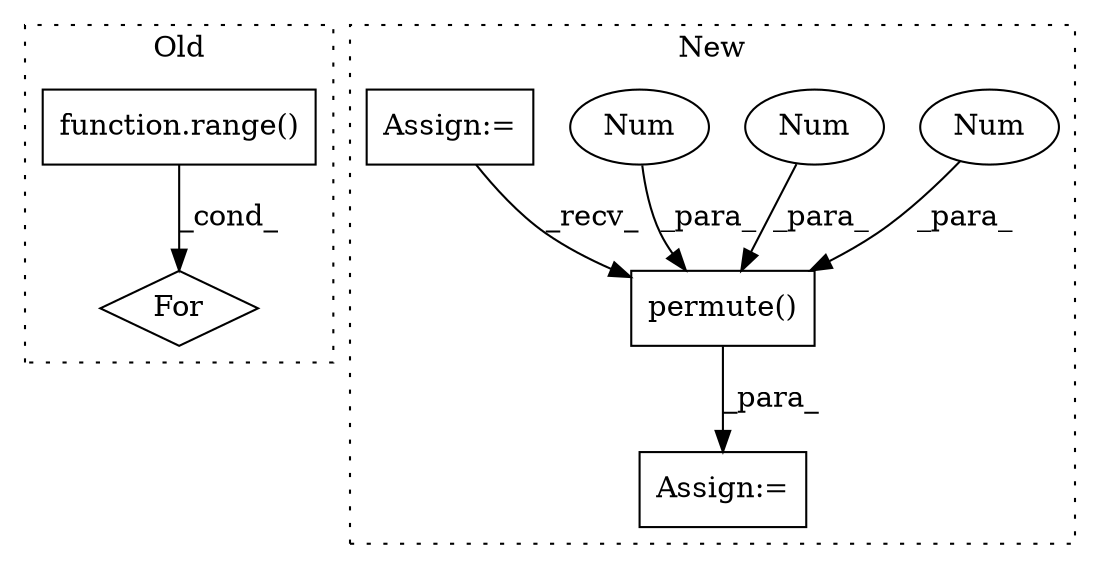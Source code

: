 digraph G {
subgraph cluster0 {
1 [label="For" a="107" s="1323,1349" l="4,22" shape="diamond"];
6 [label="function.range()" a="75" s="1332,1348" l="6,1" shape="box"];
label = "Old";
style="dotted";
}
subgraph cluster1 {
2 [label="permute()" a="75" s="1482,1505" l="16,1" shape="box"];
3 [label="Num" a="76" s="1498" l="1" shape="ellipse"];
4 [label="Num" a="76" s="1501" l="1" shape="ellipse"];
5 [label="Num" a="76" s="1504" l="1" shape="ellipse"];
7 [label="Assign:=" a="68" s="1479" l="3" shape="box"];
8 [label="Assign:=" a="68" s="1438" l="3" shape="box"];
label = "New";
style="dotted";
}
2 -> 7 [label="_para_"];
3 -> 2 [label="_para_"];
4 -> 2 [label="_para_"];
5 -> 2 [label="_para_"];
6 -> 1 [label="_cond_"];
8 -> 2 [label="_recv_"];
}